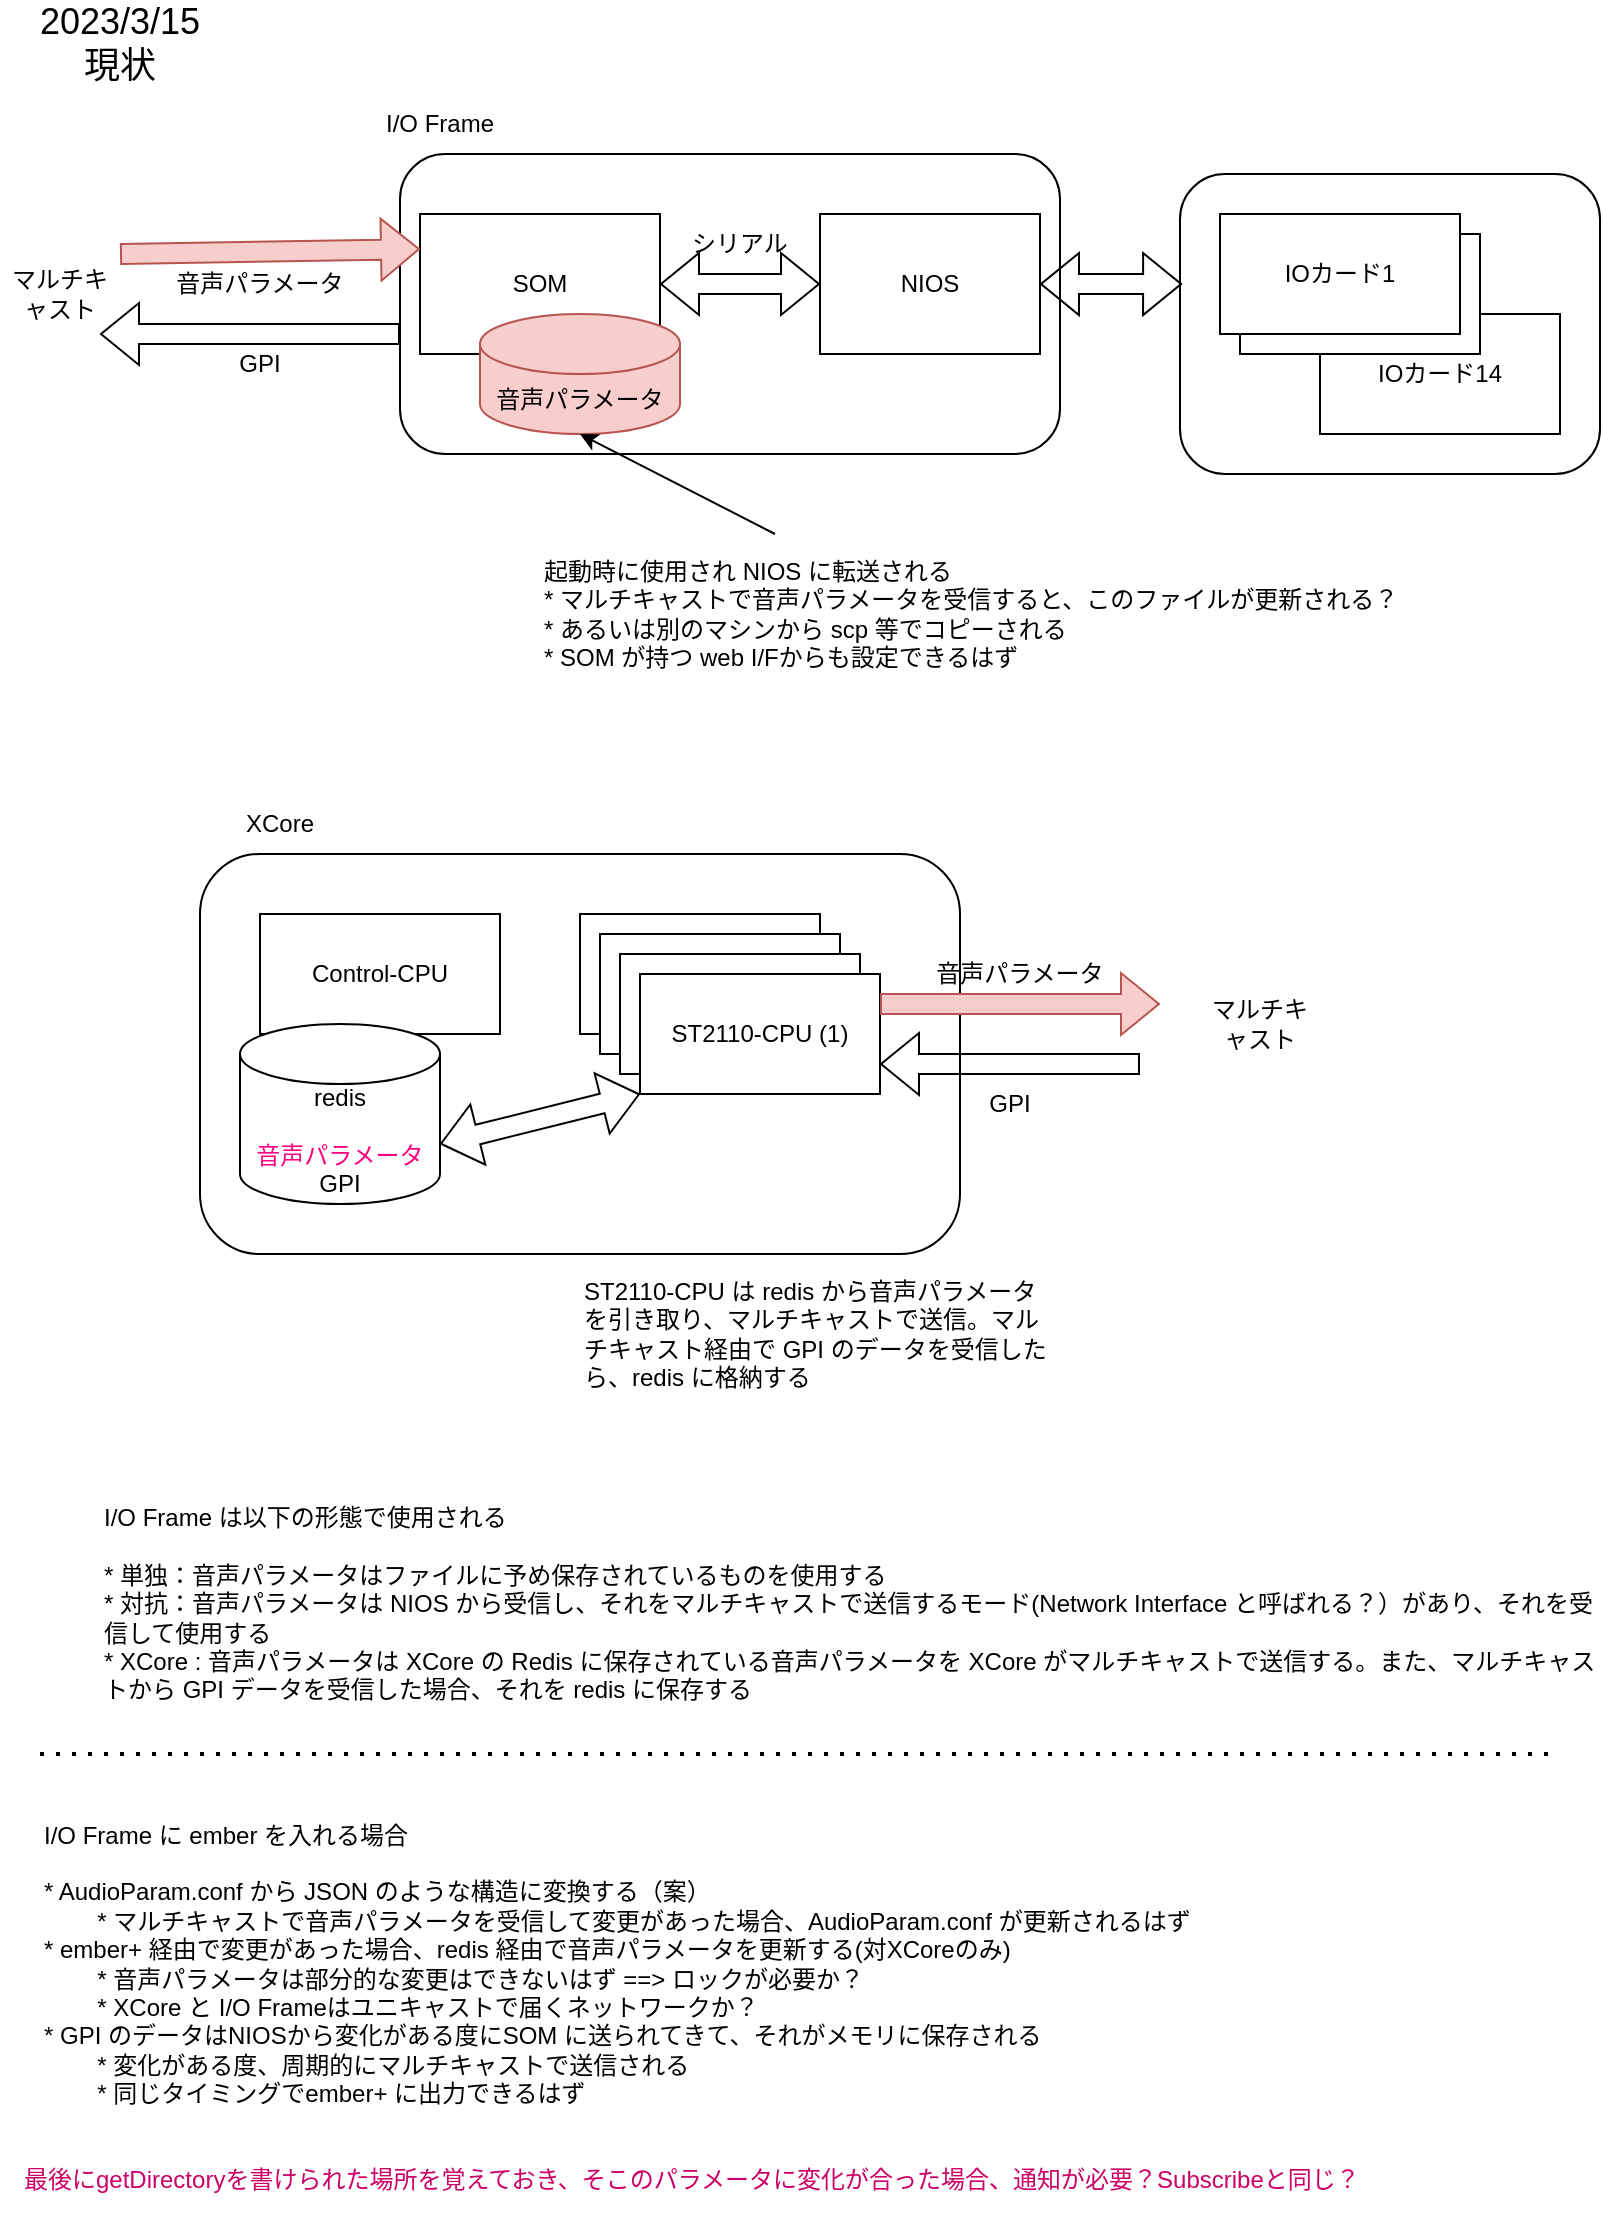 <mxfile version="16.5.3" type="device"><diagram name="現状" id="WD1vZRwdGZcY0X8NxviN"><mxGraphModel dx="2245" dy="764" grid="1" gridSize="10" guides="1" tooltips="1" connect="1" arrows="1" fold="1" page="1" pageScale="1" pageWidth="827" pageHeight="1169" math="0" shadow="0"><root><mxCell id="0"/><mxCell id="1" parent="0"/><mxCell id="AwFBDN0CRMmFWL92ZNnU-34" value="" style="rounded=1;whiteSpace=wrap;html=1;" parent="1" vertex="1"><mxGeometry x="-720" y="440" width="380" height="200" as="geometry"/></mxCell><mxCell id="AwFBDN0CRMmFWL92ZNnU-12" value="" style="rounded=1;whiteSpace=wrap;html=1;" parent="1" vertex="1"><mxGeometry x="-620" y="90" width="330" height="150" as="geometry"/></mxCell><mxCell id="AwFBDN0CRMmFWL92ZNnU-10" value="" style="rounded=1;whiteSpace=wrap;html=1;" parent="1" vertex="1"><mxGeometry x="-230" y="100" width="210" height="150" as="geometry"/></mxCell><mxCell id="AwFBDN0CRMmFWL92ZNnU-1" value="&lt;div&gt;I/O Frame&lt;/div&gt;" style="text;html=1;strokeColor=none;fillColor=none;align=center;verticalAlign=middle;whiteSpace=wrap;rounded=0;" parent="1" vertex="1"><mxGeometry x="-630" y="60" width="60" height="30" as="geometry"/></mxCell><mxCell id="AwFBDN0CRMmFWL92ZNnU-2" value="SOM" style="rounded=0;whiteSpace=wrap;html=1;" parent="1" vertex="1"><mxGeometry x="-610" y="120" width="120" height="70" as="geometry"/></mxCell><mxCell id="AwFBDN0CRMmFWL92ZNnU-3" value="音声パラメータ" style="shape=cylinder3;whiteSpace=wrap;html=1;boundedLbl=1;backgroundOutline=1;size=15;fillColor=#f8cecc;strokeColor=#b85450;" parent="1" vertex="1"><mxGeometry x="-580" y="170" width="100" height="60" as="geometry"/></mxCell><mxCell id="AwFBDN0CRMmFWL92ZNnU-4" value="NIOS" style="rounded=0;whiteSpace=wrap;html=1;" parent="1" vertex="1"><mxGeometry x="-410" y="120" width="110" height="70" as="geometry"/></mxCell><mxCell id="AwFBDN0CRMmFWL92ZNnU-5" value="" style="shape=flexArrow;endArrow=classic;startArrow=classic;html=1;rounded=0;entryX=0;entryY=0.5;entryDx=0;entryDy=0;exitX=1;exitY=0.5;exitDx=0;exitDy=0;" parent="1" source="AwFBDN0CRMmFWL92ZNnU-2" target="AwFBDN0CRMmFWL92ZNnU-4" edge="1"><mxGeometry width="100" height="100" relative="1" as="geometry"><mxPoint x="-470" y="380" as="sourcePoint"/><mxPoint x="-370" y="280" as="targetPoint"/></mxGeometry></mxCell><mxCell id="AwFBDN0CRMmFWL92ZNnU-6" value="シリアル" style="text;html=1;strokeColor=none;fillColor=none;align=center;verticalAlign=middle;whiteSpace=wrap;rounded=0;" parent="1" vertex="1"><mxGeometry x="-480" y="120" width="60" height="30" as="geometry"/></mxCell><mxCell id="AwFBDN0CRMmFWL92ZNnU-9" value="IOカード14" style="rounded=0;whiteSpace=wrap;html=1;" parent="1" vertex="1"><mxGeometry x="-160" y="170" width="120" height="60" as="geometry"/></mxCell><mxCell id="AwFBDN0CRMmFWL92ZNnU-8" value="IOカード1" style="rounded=0;whiteSpace=wrap;html=1;" parent="1" vertex="1"><mxGeometry x="-200" y="130" width="120" height="60" as="geometry"/></mxCell><mxCell id="AwFBDN0CRMmFWL92ZNnU-7" value="IOカード1" style="rounded=0;whiteSpace=wrap;html=1;" parent="1" vertex="1"><mxGeometry x="-210" y="120" width="120" height="60" as="geometry"/></mxCell><mxCell id="AwFBDN0CRMmFWL92ZNnU-11" value="" style="shape=flexArrow;endArrow=classic;startArrow=classic;html=1;rounded=0;exitX=1;exitY=0.5;exitDx=0;exitDy=0;entryX=0.005;entryY=0.367;entryDx=0;entryDy=0;entryPerimeter=0;" parent="1" source="AwFBDN0CRMmFWL92ZNnU-4" target="AwFBDN0CRMmFWL92ZNnU-10" edge="1"><mxGeometry width="100" height="100" relative="1" as="geometry"><mxPoint x="-320" y="410" as="sourcePoint"/><mxPoint x="-220" y="310" as="targetPoint"/></mxGeometry></mxCell><mxCell id="AwFBDN0CRMmFWL92ZNnU-14" value="マルチキャスト" style="text;html=1;strokeColor=none;fillColor=none;align=center;verticalAlign=middle;whiteSpace=wrap;rounded=0;" parent="1" vertex="1"><mxGeometry x="-820" y="145" width="60" height="30" as="geometry"/></mxCell><mxCell id="AwFBDN0CRMmFWL92ZNnU-15" value="" style="endArrow=classic;html=1;rounded=0;entryX=0.5;entryY=1;entryDx=0;entryDy=0;entryPerimeter=0;exitX=0.25;exitY=0;exitDx=0;exitDy=0;" parent="1" source="AwFBDN0CRMmFWL92ZNnU-16" target="AwFBDN0CRMmFWL92ZNnU-3" edge="1"><mxGeometry width="50" height="50" relative="1" as="geometry"><mxPoint x="-510" y="280" as="sourcePoint"/><mxPoint x="-450" y="320" as="targetPoint"/></mxGeometry></mxCell><mxCell id="AwFBDN0CRMmFWL92ZNnU-16" value="&lt;div&gt;起動時に使用され NIOS に転送される&lt;/div&gt;&lt;div&gt;* マルチキャストで音声パラメータを受信すると、このファイルが更新される？&lt;/div&gt;&lt;div&gt;* あるいは別のマシンから scp 等でコピーされる&lt;br&gt;&lt;/div&gt;&lt;div&gt;* SOM が持つ web I/Fからも設定できるはず&lt;br&gt;&lt;/div&gt;" style="text;html=1;strokeColor=none;fillColor=none;align=left;verticalAlign=middle;whiteSpace=wrap;rounded=0;" parent="1" vertex="1"><mxGeometry x="-550" y="280" width="470" height="80" as="geometry"/></mxCell><mxCell id="AwFBDN0CRMmFWL92ZNnU-17" value="Control-CPU" style="rounded=0;whiteSpace=wrap;html=1;" parent="1" vertex="1"><mxGeometry x="-690" y="470" width="120" height="60" as="geometry"/></mxCell><mxCell id="AwFBDN0CRMmFWL92ZNnU-18" value="&lt;div&gt;redis&lt;/div&gt;&lt;div&gt;&lt;br&gt;&lt;/div&gt;&lt;div&gt;&lt;font color=&quot;#FF0080&quot;&gt;音声パラメータ&lt;/font&gt;&lt;br&gt;GPI&lt;br&gt;&lt;/div&gt;" style="shape=cylinder3;whiteSpace=wrap;html=1;boundedLbl=1;backgroundOutline=1;size=15;" parent="1" vertex="1"><mxGeometry x="-700" y="525" width="100" height="90" as="geometry"/></mxCell><mxCell id="AwFBDN0CRMmFWL92ZNnU-19" value="&lt;div&gt;ST2110-CPU (1)&lt;/div&gt;" style="rounded=0;whiteSpace=wrap;html=1;" parent="1" vertex="1"><mxGeometry x="-530" y="470" width="120" height="60" as="geometry"/></mxCell><mxCell id="AwFBDN0CRMmFWL92ZNnU-20" value="&lt;div&gt;ST2110-CPU (1)&lt;/div&gt;" style="rounded=0;whiteSpace=wrap;html=1;" parent="1" vertex="1"><mxGeometry x="-520" y="480" width="120" height="60" as="geometry"/></mxCell><mxCell id="AwFBDN0CRMmFWL92ZNnU-21" value="&lt;div&gt;ST2110-CPU (1)&lt;/div&gt;" style="rounded=0;whiteSpace=wrap;html=1;" parent="1" vertex="1"><mxGeometry x="-510" y="490" width="120" height="60" as="geometry"/></mxCell><mxCell id="AwFBDN0CRMmFWL92ZNnU-22" value="&lt;div&gt;ST2110-CPU (1)&lt;/div&gt;" style="rounded=0;whiteSpace=wrap;html=1;" parent="1" vertex="1"><mxGeometry x="-500" y="500" width="120" height="60" as="geometry"/></mxCell><mxCell id="AwFBDN0CRMmFWL92ZNnU-24" value="" style="shape=flexArrow;endArrow=classic;html=1;rounded=0;exitX=1;exitY=0.25;exitDx=0;exitDy=0;fillColor=#f8cecc;strokeColor=#b85450;" parent="1" source="AwFBDN0CRMmFWL92ZNnU-22" edge="1"><mxGeometry width="50" height="50" relative="1" as="geometry"><mxPoint x="-300" y="510" as="sourcePoint"/><mxPoint x="-240" y="515" as="targetPoint"/></mxGeometry></mxCell><mxCell id="AwFBDN0CRMmFWL92ZNnU-25" value="音声パラメータ" style="text;html=1;strokeColor=none;fillColor=none;align=center;verticalAlign=middle;whiteSpace=wrap;rounded=0;" parent="1" vertex="1"><mxGeometry x="-360" y="485" width="100" height="30" as="geometry"/></mxCell><mxCell id="AwFBDN0CRMmFWL92ZNnU-26" value="" style="shape=flexArrow;endArrow=classic;html=1;rounded=0;entryX=0;entryY=0.25;entryDx=0;entryDy=0;fillColor=#f8cecc;strokeColor=#b85450;" parent="1" target="AwFBDN0CRMmFWL92ZNnU-2" edge="1"><mxGeometry width="50" height="50" relative="1" as="geometry"><mxPoint x="-760" y="140" as="sourcePoint"/><mxPoint x="-690" y="180" as="targetPoint"/></mxGeometry></mxCell><mxCell id="AwFBDN0CRMmFWL92ZNnU-27" value="音声パラメータ" style="text;html=1;strokeColor=none;fillColor=none;align=center;verticalAlign=middle;whiteSpace=wrap;rounded=0;" parent="1" vertex="1"><mxGeometry x="-740" y="140" width="100" height="30" as="geometry"/></mxCell><mxCell id="AwFBDN0CRMmFWL92ZNnU-28" value="" style="shape=flexArrow;endArrow=classic;html=1;rounded=0;exitX=0;exitY=0.6;exitDx=0;exitDy=0;exitPerimeter=0;" parent="1" source="AwFBDN0CRMmFWL92ZNnU-12" edge="1"><mxGeometry width="50" height="50" relative="1" as="geometry"><mxPoint x="-690" y="300" as="sourcePoint"/><mxPoint x="-770" y="180" as="targetPoint"/></mxGeometry></mxCell><mxCell id="AwFBDN0CRMmFWL92ZNnU-29" value="GPI" style="text;html=1;strokeColor=none;fillColor=none;align=center;verticalAlign=middle;whiteSpace=wrap;rounded=0;" parent="1" vertex="1"><mxGeometry x="-720" y="180" width="60" height="30" as="geometry"/></mxCell><mxCell id="AwFBDN0CRMmFWL92ZNnU-30" value="" style="shape=flexArrow;endArrow=classic;html=1;rounded=0;entryX=1;entryY=0.75;entryDx=0;entryDy=0;" parent="1" target="AwFBDN0CRMmFWL92ZNnU-22" edge="1"><mxGeometry width="50" height="50" relative="1" as="geometry"><mxPoint x="-250" y="545" as="sourcePoint"/><mxPoint x="-180" y="580" as="targetPoint"/></mxGeometry></mxCell><mxCell id="AwFBDN0CRMmFWL92ZNnU-31" value="GPI" style="text;html=1;strokeColor=none;fillColor=none;align=center;verticalAlign=middle;whiteSpace=wrap;rounded=0;" parent="1" vertex="1"><mxGeometry x="-345" y="550" width="60" height="30" as="geometry"/></mxCell><mxCell id="AwFBDN0CRMmFWL92ZNnU-32" value="" style="shape=flexArrow;endArrow=classic;startArrow=classic;html=1;rounded=0;exitX=1;exitY=0;exitDx=0;exitDy=60;exitPerimeter=0;entryX=0;entryY=1;entryDx=0;entryDy=0;" parent="1" source="AwFBDN0CRMmFWL92ZNnU-18" target="AwFBDN0CRMmFWL92ZNnU-22" edge="1"><mxGeometry width="100" height="100" relative="1" as="geometry"><mxPoint x="-560" y="690" as="sourcePoint"/><mxPoint x="-460" y="590" as="targetPoint"/></mxGeometry></mxCell><mxCell id="AwFBDN0CRMmFWL92ZNnU-33" value="マルチキャスト" style="text;html=1;strokeColor=none;fillColor=none;align=center;verticalAlign=middle;whiteSpace=wrap;rounded=0;" parent="1" vertex="1"><mxGeometry x="-220" y="510" width="60" height="30" as="geometry"/></mxCell><mxCell id="AwFBDN0CRMmFWL92ZNnU-35" value="XCore" style="text;html=1;strokeColor=none;fillColor=none;align=center;verticalAlign=middle;whiteSpace=wrap;rounded=0;" parent="1" vertex="1"><mxGeometry x="-710" y="410" width="60" height="30" as="geometry"/></mxCell><mxCell id="AwFBDN0CRMmFWL92ZNnU-36" value="&lt;div&gt;ST2110-CPU は redis から音声パラメータを引き取り、マルチキャストで送信。マルチキャスト経由で GPI のデータを受信したら、redis に格納する&lt;br&gt;&lt;/div&gt;" style="text;html=1;strokeColor=none;fillColor=none;align=left;verticalAlign=middle;whiteSpace=wrap;rounded=0;" parent="1" vertex="1"><mxGeometry x="-530" y="630" width="240" height="100" as="geometry"/></mxCell><mxCell id="AwFBDN0CRMmFWL92ZNnU-37" value="&lt;div&gt;I/O Frame は以下の形態で使用される&lt;/div&gt;&lt;div&gt;&lt;br&gt;&lt;/div&gt;&lt;div&gt;* 単独：音声パラメータはファイルに予め保存されているものを使用する&lt;/div&gt;&lt;div&gt;* 対抗：音声パラメータは NIOS から受信し、それをマルチキャストで送信するモード(Network Interface と呼ばれる？）があり、それを受信して使用する&lt;/div&gt;&lt;div&gt;* XCore : 音声パラメータは XCore の Redis に保存されている音声パラメータを XCore がマルチキャストで送信する。また、マルチキャストから GPI データを受信した場合、それを redis に保存する&lt;br&gt;&lt;/div&gt;" style="text;html=1;strokeColor=none;fillColor=none;align=left;verticalAlign=middle;whiteSpace=wrap;rounded=0;" parent="1" vertex="1"><mxGeometry x="-770" y="760" width="750" height="110" as="geometry"/></mxCell><mxCell id="AwFBDN0CRMmFWL92ZNnU-38" value="&lt;font style=&quot;font-size: 18px&quot;&gt;2023/3/15 現状&lt;/font&gt;" style="text;html=1;strokeColor=none;fillColor=none;align=center;verticalAlign=middle;whiteSpace=wrap;rounded=0;" parent="1" vertex="1"><mxGeometry x="-790" y="20" width="60" height="30" as="geometry"/></mxCell><mxCell id="T1fnbMbzcuKQHuyK0STz-1" value="" style="endArrow=none;dashed=1;html=1;dashPattern=1 3;strokeWidth=2;rounded=0;" parent="1" edge="1"><mxGeometry width="50" height="50" relative="1" as="geometry"><mxPoint x="-800" y="890" as="sourcePoint"/><mxPoint x="-40" y="890" as="targetPoint"/></mxGeometry></mxCell><mxCell id="T1fnbMbzcuKQHuyK0STz-3" value="&lt;div&gt;I/O Frame に ember を入れる場合&lt;/div&gt;&lt;div&gt;&lt;br&gt;&lt;/div&gt;&lt;div&gt;* AudioParam.conf から JSON のような構造に変換する（案）&lt;/div&gt;&lt;div&gt;&lt;span style=&quot;white-space: pre;&quot;&gt;&#9;&lt;/span&gt;* マルチキャストで音声パラメータを受信して変更があった場合、AudioParam.conf が更新されるはず&lt;/div&gt;&lt;div&gt;* ember+ 経由で変更があった場合、redis 経由で音声パラメータを更新する(対XCoreのみ)&lt;/div&gt;&lt;div&gt;&lt;span style=&quot;white-space: pre;&quot;&gt;&#9;&lt;/span&gt;* 音声パラメータは部分的な変更はできないはず ==&amp;gt; ロックが必要か？&lt;/div&gt;&lt;div&gt;&lt;span style=&quot;white-space: pre;&quot;&gt;&#9;&lt;/span&gt;* XCore と I/O Frameはユニキャストで届くネットワークか？&lt;/div&gt;&lt;div&gt;* GPI のデータはNIOSから変化がある度にSOM に送られてきて、それがメモリに保存される&lt;/div&gt;&lt;div&gt;&lt;span style=&quot;white-space: pre;&quot;&gt;&#9;&lt;/span&gt;* 変化がある度、周期的にマルチキャストで送信される&lt;/div&gt;&lt;div&gt;&lt;span style=&quot;white-space: pre;&quot;&gt;&#9;&lt;/span&gt;* 同じタイミングでember+ に出力できるはず&lt;br&gt;&lt;/div&gt;" style="text;html=1;strokeColor=none;fillColor=none;align=left;verticalAlign=middle;whiteSpace=wrap;rounded=0;" parent="1" vertex="1"><mxGeometry x="-800" y="910" width="730" height="170" as="geometry"/></mxCell><mxCell id="T1fnbMbzcuKQHuyK0STz-4" value="&lt;div align=&quot;left&quot;&gt;&lt;font color=&quot;#CC0066&quot;&gt;最後にgetDirectoryを書けられた場所を覚えておき、そこのパラメータに変化が合った場合、通知が必要？Subscribeと同じ？&lt;/font&gt;&lt;/div&gt;&lt;div align=&quot;left&quot;&gt;&lt;br&gt;&lt;/div&gt;" style="text;html=1;strokeColor=none;fillColor=none;align=left;verticalAlign=middle;whiteSpace=wrap;rounded=0;" parent="1" vertex="1"><mxGeometry x="-810" y="1090" width="750" height="40" as="geometry"/></mxCell></root></mxGraphModel></diagram></mxfile>